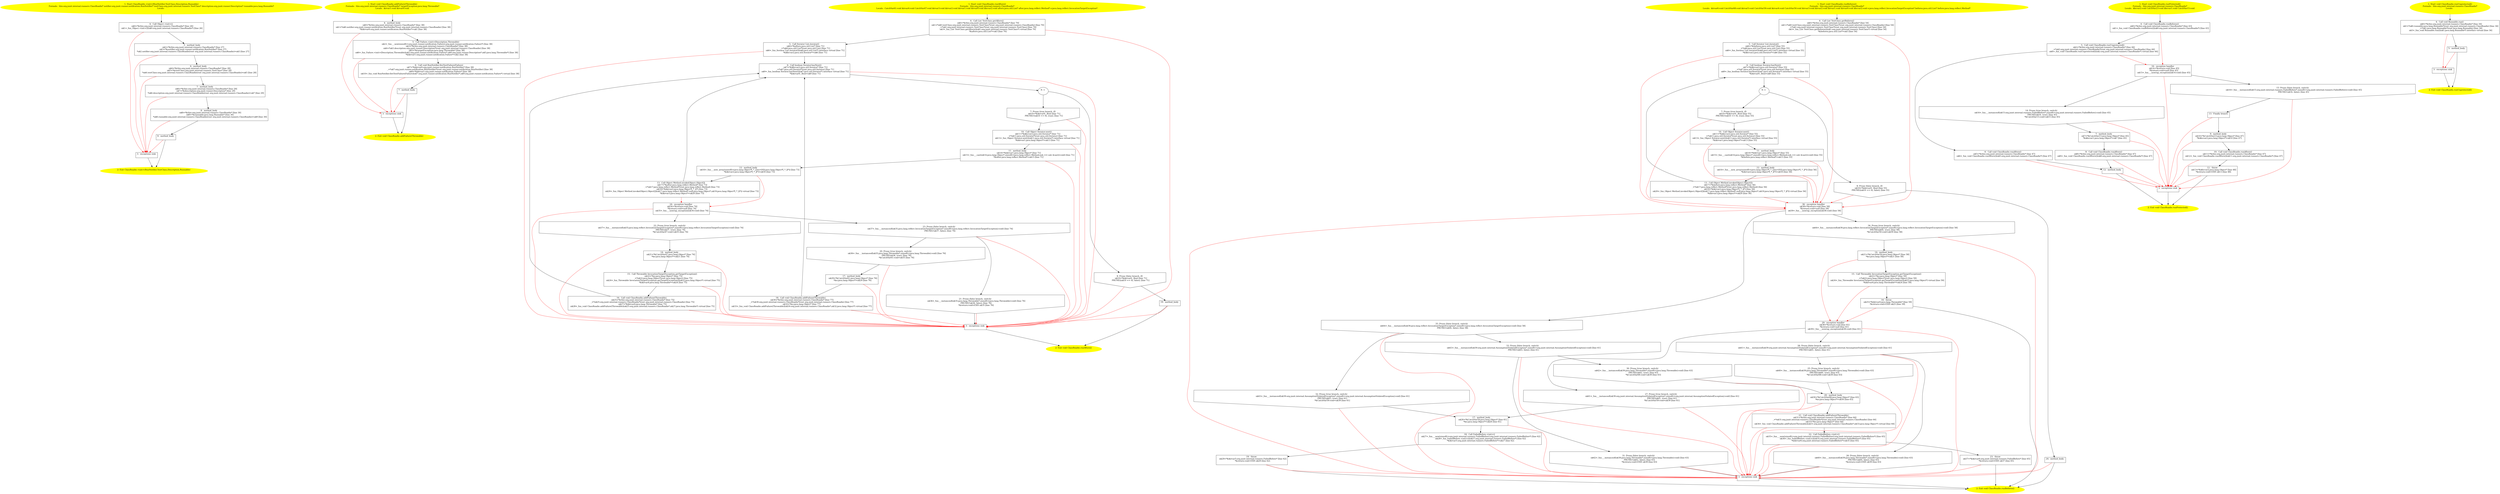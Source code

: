 /* @generated */
digraph cfg {
"org.junit.internal.runners.ClassRoadie.<init>(org.junit.runner.notification.RunNotifier,org.junit.in.aeef26de636b56c74d146204161a076a_1" [label="1: Start ClassRoadie.<init>(RunNotifier,TestClass,Description,Runnable)\nFormals:  this:org.junit.internal.runners.ClassRoadie* notifier:org.junit.runner.notification.RunNotifier* testClass:org.junit.internal.runners.TestClass* description:org.junit.runner.Description* runnable:java.lang.Runnable*\nLocals:  \n  " color=yellow style=filled]
	

	 "org.junit.internal.runners.ClassRoadie.<init>(org.junit.runner.notification.RunNotifier,org.junit.in.aeef26de636b56c74d146204161a076a_1" -> "org.junit.internal.runners.ClassRoadie.<init>(org.junit.runner.notification.RunNotifier,org.junit.in.aeef26de636b56c74d146204161a076a_4" ;
"org.junit.internal.runners.ClassRoadie.<init>(org.junit.runner.notification.RunNotifier,org.junit.in.aeef26de636b56c74d146204161a076a_2" [label="2: Exit ClassRoadie.<init>(RunNotifier,TestClass,Description,Runnable) \n  " color=yellow style=filled]
	

"org.junit.internal.runners.ClassRoadie.<init>(org.junit.runner.notification.RunNotifier,org.junit.in.aeef26de636b56c74d146204161a076a_3" [label="3:  exceptions sink \n  " shape="box"]
	

	 "org.junit.internal.runners.ClassRoadie.<init>(org.junit.runner.notification.RunNotifier,org.junit.in.aeef26de636b56c74d146204161a076a_3" -> "org.junit.internal.runners.ClassRoadie.<init>(org.junit.runner.notification.RunNotifier,org.junit.in.aeef26de636b56c74d146204161a076a_2" ;
"org.junit.internal.runners.ClassRoadie.<init>(org.junit.runner.notification.RunNotifier,org.junit.in.aeef26de636b56c74d146204161a076a_4" [label="4:  Call Object.<init>() \n   n$0=*&this:org.junit.internal.runners.ClassRoadie* [line 26]\n  n$1=_fun_Object.<init>()(n$0:org.junit.internal.runners.ClassRoadie*) [line 26]\n " shape="box"]
	

	 "org.junit.internal.runners.ClassRoadie.<init>(org.junit.runner.notification.RunNotifier,org.junit.in.aeef26de636b56c74d146204161a076a_4" -> "org.junit.internal.runners.ClassRoadie.<init>(org.junit.runner.notification.RunNotifier,org.junit.in.aeef26de636b56c74d146204161a076a_5" ;
	 "org.junit.internal.runners.ClassRoadie.<init>(org.junit.runner.notification.RunNotifier,org.junit.in.aeef26de636b56c74d146204161a076a_4" -> "org.junit.internal.runners.ClassRoadie.<init>(org.junit.runner.notification.RunNotifier,org.junit.in.aeef26de636b56c74d146204161a076a_3" [color="red" ];
"org.junit.internal.runners.ClassRoadie.<init>(org.junit.runner.notification.RunNotifier,org.junit.in.aeef26de636b56c74d146204161a076a_5" [label="5:  method_body \n   n$2=*&this:org.junit.internal.runners.ClassRoadie* [line 27]\n  n$3=*&notifier:org.junit.runner.notification.RunNotifier* [line 27]\n  *n$2.notifier:org.junit.internal.runners.ClassRoadie(root org.junit.internal.runners.ClassRoadie)=n$3 [line 27]\n " shape="box"]
	

	 "org.junit.internal.runners.ClassRoadie.<init>(org.junit.runner.notification.RunNotifier,org.junit.in.aeef26de636b56c74d146204161a076a_5" -> "org.junit.internal.runners.ClassRoadie.<init>(org.junit.runner.notification.RunNotifier,org.junit.in.aeef26de636b56c74d146204161a076a_6" ;
	 "org.junit.internal.runners.ClassRoadie.<init>(org.junit.runner.notification.RunNotifier,org.junit.in.aeef26de636b56c74d146204161a076a_5" -> "org.junit.internal.runners.ClassRoadie.<init>(org.junit.runner.notification.RunNotifier,org.junit.in.aeef26de636b56c74d146204161a076a_3" [color="red" ];
"org.junit.internal.runners.ClassRoadie.<init>(org.junit.runner.notification.RunNotifier,org.junit.in.aeef26de636b56c74d146204161a076a_6" [label="6:  method_body \n   n$4=*&this:org.junit.internal.runners.ClassRoadie* [line 28]\n  n$5=*&testClass:org.junit.internal.runners.TestClass* [line 28]\n  *n$4.testClass:org.junit.internal.runners.ClassRoadie(root org.junit.internal.runners.ClassRoadie)=n$5 [line 28]\n " shape="box"]
	

	 "org.junit.internal.runners.ClassRoadie.<init>(org.junit.runner.notification.RunNotifier,org.junit.in.aeef26de636b56c74d146204161a076a_6" -> "org.junit.internal.runners.ClassRoadie.<init>(org.junit.runner.notification.RunNotifier,org.junit.in.aeef26de636b56c74d146204161a076a_7" ;
	 "org.junit.internal.runners.ClassRoadie.<init>(org.junit.runner.notification.RunNotifier,org.junit.in.aeef26de636b56c74d146204161a076a_6" -> "org.junit.internal.runners.ClassRoadie.<init>(org.junit.runner.notification.RunNotifier,org.junit.in.aeef26de636b56c74d146204161a076a_3" [color="red" ];
"org.junit.internal.runners.ClassRoadie.<init>(org.junit.runner.notification.RunNotifier,org.junit.in.aeef26de636b56c74d146204161a076a_7" [label="7:  method_body \n   n$6=*&this:org.junit.internal.runners.ClassRoadie* [line 29]\n  n$7=*&description:org.junit.runner.Description* [line 29]\n  *n$6.description:org.junit.internal.runners.ClassRoadie(root org.junit.internal.runners.ClassRoadie)=n$7 [line 29]\n " shape="box"]
	

	 "org.junit.internal.runners.ClassRoadie.<init>(org.junit.runner.notification.RunNotifier,org.junit.in.aeef26de636b56c74d146204161a076a_7" -> "org.junit.internal.runners.ClassRoadie.<init>(org.junit.runner.notification.RunNotifier,org.junit.in.aeef26de636b56c74d146204161a076a_8" ;
	 "org.junit.internal.runners.ClassRoadie.<init>(org.junit.runner.notification.RunNotifier,org.junit.in.aeef26de636b56c74d146204161a076a_7" -> "org.junit.internal.runners.ClassRoadie.<init>(org.junit.runner.notification.RunNotifier,org.junit.in.aeef26de636b56c74d146204161a076a_3" [color="red" ];
"org.junit.internal.runners.ClassRoadie.<init>(org.junit.runner.notification.RunNotifier,org.junit.in.aeef26de636b56c74d146204161a076a_8" [label="8:  method_body \n   n$8=*&this:org.junit.internal.runners.ClassRoadie* [line 30]\n  n$9=*&runnable:java.lang.Runnable* [line 30]\n  *n$8.runnable:org.junit.internal.runners.ClassRoadie(root org.junit.internal.runners.ClassRoadie)=n$9 [line 30]\n " shape="box"]
	

	 "org.junit.internal.runners.ClassRoadie.<init>(org.junit.runner.notification.RunNotifier,org.junit.in.aeef26de636b56c74d146204161a076a_8" -> "org.junit.internal.runners.ClassRoadie.<init>(org.junit.runner.notification.RunNotifier,org.junit.in.aeef26de636b56c74d146204161a076a_9" ;
	 "org.junit.internal.runners.ClassRoadie.<init>(org.junit.runner.notification.RunNotifier,org.junit.in.aeef26de636b56c74d146204161a076a_8" -> "org.junit.internal.runners.ClassRoadie.<init>(org.junit.runner.notification.RunNotifier,org.junit.in.aeef26de636b56c74d146204161a076a_3" [color="red" ];
"org.junit.internal.runners.ClassRoadie.<init>(org.junit.runner.notification.RunNotifier,org.junit.in.aeef26de636b56c74d146204161a076a_9" [label="9:  method_body \n  " shape="box"]
	

	 "org.junit.internal.runners.ClassRoadie.<init>(org.junit.runner.notification.RunNotifier,org.junit.in.aeef26de636b56c74d146204161a076a_9" -> "org.junit.internal.runners.ClassRoadie.<init>(org.junit.runner.notification.RunNotifier,org.junit.in.aeef26de636b56c74d146204161a076a_2" ;
	 "org.junit.internal.runners.ClassRoadie.<init>(org.junit.runner.notification.RunNotifier,org.junit.in.aeef26de636b56c74d146204161a076a_9" -> "org.junit.internal.runners.ClassRoadie.<init>(org.junit.runner.notification.RunNotifier,org.junit.in.aeef26de636b56c74d146204161a076a_3" [color="red" ];
"org.junit.internal.runners.ClassRoadie.addFailure(java.lang.Throwable):void.3dd991b2b916db4adc5a978fd7fa31ef_1" [label="1: Start void ClassRoadie.addFailure(Throwable)\nFormals:  this:org.junit.internal.runners.ClassRoadie* targetException:java.lang.Throwable*\nLocals:  $irvar1:void $irvar0:void \n  " color=yellow style=filled]
	

	 "org.junit.internal.runners.ClassRoadie.addFailure(java.lang.Throwable):void.3dd991b2b916db4adc5a978fd7fa31ef_1" -> "org.junit.internal.runners.ClassRoadie.addFailure(java.lang.Throwable):void.3dd991b2b916db4adc5a978fd7fa31ef_4" ;
"org.junit.internal.runners.ClassRoadie.addFailure(java.lang.Throwable):void.3dd991b2b916db4adc5a978fd7fa31ef_2" [label="2: Exit void ClassRoadie.addFailure(Throwable) \n  " color=yellow style=filled]
	

"org.junit.internal.runners.ClassRoadie.addFailure(java.lang.Throwable):void.3dd991b2b916db4adc5a978fd7fa31ef_3" [label="3:  exceptions sink \n  " shape="box"]
	

	 "org.junit.internal.runners.ClassRoadie.addFailure(java.lang.Throwable):void.3dd991b2b916db4adc5a978fd7fa31ef_3" -> "org.junit.internal.runners.ClassRoadie.addFailure(java.lang.Throwable):void.3dd991b2b916db4adc5a978fd7fa31ef_2" ;
"org.junit.internal.runners.ClassRoadie.addFailure(java.lang.Throwable):void.3dd991b2b916db4adc5a978fd7fa31ef_4" [label="4:  method_body \n   n$0=*&this:org.junit.internal.runners.ClassRoadie* [line 38]\n  n$1=*n$0.notifier:org.junit.runner.notification.RunNotifier*(root org.junit.internal.runners.ClassRoadie) [line 38]\n  *&$irvar0:org.junit.runner.notification.RunNotifier*=n$1 [line 38]\n " shape="box"]
	

	 "org.junit.internal.runners.ClassRoadie.addFailure(java.lang.Throwable):void.3dd991b2b916db4adc5a978fd7fa31ef_4" -> "org.junit.internal.runners.ClassRoadie.addFailure(java.lang.Throwable):void.3dd991b2b916db4adc5a978fd7fa31ef_5" ;
	 "org.junit.internal.runners.ClassRoadie.addFailure(java.lang.Throwable):void.3dd991b2b916db4adc5a978fd7fa31ef_4" -> "org.junit.internal.runners.ClassRoadie.addFailure(java.lang.Throwable):void.3dd991b2b916db4adc5a978fd7fa31ef_3" [color="red" ];
"org.junit.internal.runners.ClassRoadie.addFailure(java.lang.Throwable):void.3dd991b2b916db4adc5a978fd7fa31ef_5" [label="5:  Call Failure.<init>(Description,Throwable) \n   n$2=_fun___new(sizeof(t=org.junit.runner.notification.Failure):org.junit.runner.notification.Failure*) [line 38]\n  n$3=*&this:org.junit.internal.runners.ClassRoadie* [line 38]\n  n$4=*n$3.description:org.junit.runner.Description*(root org.junit.internal.runners.ClassRoadie) [line 38]\n  n$5=*&targetException:java.lang.Throwable* [line 38]\n  n$6=_fun_Failure.<init>(Description,Throwable)(n$2:org.junit.runner.notification.Failure*,n$4:org.junit.runner.Description*,n$5:java.lang.Throwable*) [line 38]\n  *&$irvar1:org.junit.runner.notification.Failure*=n$2 [line 38]\n " shape="box"]
	

	 "org.junit.internal.runners.ClassRoadie.addFailure(java.lang.Throwable):void.3dd991b2b916db4adc5a978fd7fa31ef_5" -> "org.junit.internal.runners.ClassRoadie.addFailure(java.lang.Throwable):void.3dd991b2b916db4adc5a978fd7fa31ef_6" ;
	 "org.junit.internal.runners.ClassRoadie.addFailure(java.lang.Throwable):void.3dd991b2b916db4adc5a978fd7fa31ef_5" -> "org.junit.internal.runners.ClassRoadie.addFailure(java.lang.Throwable):void.3dd991b2b916db4adc5a978fd7fa31ef_3" [color="red" ];
"org.junit.internal.runners.ClassRoadie.addFailure(java.lang.Throwable):void.3dd991b2b916db4adc5a978fd7fa31ef_6" [label="6:  Call void RunNotifier.fireTestFailure(Failure) \n   n$7=*&$irvar0:org.junit.runner.notification.RunNotifier* [line 38]\n  _=*n$7:org.junit.runner.notification.RunNotifier*(root org.junit.runner.notification.RunNotifier) [line 38]\n  n$9=*&$irvar1:org.junit.runner.notification.Failure* [line 38]\n  n$10=_fun_void RunNotifier.fireTestFailure(Failure)(n$7:org.junit.runner.notification.RunNotifier*,n$9:org.junit.runner.notification.Failure*) virtual [line 38]\n " shape="box"]
	

	 "org.junit.internal.runners.ClassRoadie.addFailure(java.lang.Throwable):void.3dd991b2b916db4adc5a978fd7fa31ef_6" -> "org.junit.internal.runners.ClassRoadie.addFailure(java.lang.Throwable):void.3dd991b2b916db4adc5a978fd7fa31ef_7" ;
	 "org.junit.internal.runners.ClassRoadie.addFailure(java.lang.Throwable):void.3dd991b2b916db4adc5a978fd7fa31ef_6" -> "org.junit.internal.runners.ClassRoadie.addFailure(java.lang.Throwable):void.3dd991b2b916db4adc5a978fd7fa31ef_3" [color="red" ];
"org.junit.internal.runners.ClassRoadie.addFailure(java.lang.Throwable):void.3dd991b2b916db4adc5a978fd7fa31ef_7" [label="7:  method_body \n  " shape="box"]
	

	 "org.junit.internal.runners.ClassRoadie.addFailure(java.lang.Throwable):void.3dd991b2b916db4adc5a978fd7fa31ef_7" -> "org.junit.internal.runners.ClassRoadie.addFailure(java.lang.Throwable):void.3dd991b2b916db4adc5a978fd7fa31ef_2" ;
	 "org.junit.internal.runners.ClassRoadie.addFailure(java.lang.Throwable):void.3dd991b2b916db4adc5a978fd7fa31ef_7" -> "org.junit.internal.runners.ClassRoadie.addFailure(java.lang.Throwable):void.3dd991b2b916db4adc5a978fd7fa31ef_3" [color="red" ];
"org.junit.internal.runners.ClassRoadie.runAfters():void.a730a8deb317694d842aab464d0be547_1" [label="1: Start void ClassRoadie.runAfters()\nFormals:  this:org.junit.internal.runners.ClassRoadie*\nLocals:  CatchVar61:void $irvar4:void CatchVar47:void $irvar3:void $irvar2:void $irvar1:void $irvar0:void $bcvar2:void afters:java.util.List* after:java.lang.reflect.Method* e:java.lang.reflect.InvocationTargetException* \n  " color=yellow style=filled]
	

	 "org.junit.internal.runners.ClassRoadie.runAfters():void.a730a8deb317694d842aab464d0be547_1" -> "org.junit.internal.runners.ClassRoadie.runAfters():void.a730a8deb317694d842aab464d0be547_4" ;
"org.junit.internal.runners.ClassRoadie.runAfters():void.a730a8deb317694d842aab464d0be547_2" [label="2: Exit void ClassRoadie.runAfters() \n  " color=yellow style=filled]
	

"org.junit.internal.runners.ClassRoadie.runAfters():void.a730a8deb317694d842aab464d0be547_3" [label="3:  exceptions sink \n  " shape="box"]
	

	 "org.junit.internal.runners.ClassRoadie.runAfters():void.a730a8deb317694d842aab464d0be547_3" -> "org.junit.internal.runners.ClassRoadie.runAfters():void.a730a8deb317694d842aab464d0be547_2" ;
"org.junit.internal.runners.ClassRoadie.runAfters():void.a730a8deb317694d842aab464d0be547_4" [label="4:  Call List TestClass.getAfters() \n   n$0=*&this:org.junit.internal.runners.ClassRoadie* [line 70]\n  n$1=*n$0.testClass:org.junit.internal.runners.TestClass*(root org.junit.internal.runners.ClassRoadie) [line 70]\n  _=*n$1:org.junit.internal.runners.TestClass*(root org.junit.internal.runners.TestClass) [line 70]\n  n$3=_fun_List TestClass.getAfters()(n$1:org.junit.internal.runners.TestClass*) virtual [line 70]\n  *&afters:java.util.List*=n$3 [line 70]\n " shape="box"]
	

	 "org.junit.internal.runners.ClassRoadie.runAfters():void.a730a8deb317694d842aab464d0be547_4" -> "org.junit.internal.runners.ClassRoadie.runAfters():void.a730a8deb317694d842aab464d0be547_5" ;
	 "org.junit.internal.runners.ClassRoadie.runAfters():void.a730a8deb317694d842aab464d0be547_4" -> "org.junit.internal.runners.ClassRoadie.runAfters():void.a730a8deb317694d842aab464d0be547_3" [color="red" ];
"org.junit.internal.runners.ClassRoadie.runAfters():void.a730a8deb317694d842aab464d0be547_5" [label="5:  Call Iterator List.iterator() \n   n$4=*&afters:java.util.List* [line 71]\n  _=*n$4:java.util.List*(root java.util.List) [line 71]\n  n$6=_fun_Iterator List.iterator()(n$4:java.util.List*) interface virtual [line 71]\n  *&$bcvar2:java.util.Iterator*=n$6 [line 71]\n " shape="box"]
	

	 "org.junit.internal.runners.ClassRoadie.runAfters():void.a730a8deb317694d842aab464d0be547_5" -> "org.junit.internal.runners.ClassRoadie.runAfters():void.a730a8deb317694d842aab464d0be547_6" ;
	 "org.junit.internal.runners.ClassRoadie.runAfters():void.a730a8deb317694d842aab464d0be547_5" -> "org.junit.internal.runners.ClassRoadie.runAfters():void.a730a8deb317694d842aab464d0be547_3" [color="red" ];
"org.junit.internal.runners.ClassRoadie.runAfters():void.a730a8deb317694d842aab464d0be547_6" [label="6:  Call boolean Iterator.hasNext() \n   n$7=*&$bcvar2:java.util.Iterator* [line 71]\n  _=*n$7:java.util.Iterator*(root java.util.Iterator) [line 71]\n  n$9=_fun_boolean Iterator.hasNext()(n$7:java.util.Iterator*) interface virtual [line 71]\n  *&$irvar0:_Bool=n$9 [line 71]\n " shape="box"]
	

	 "org.junit.internal.runners.ClassRoadie.runAfters():void.a730a8deb317694d842aab464d0be547_6" -> "org.junit.internal.runners.ClassRoadie.runAfters():void.a730a8deb317694d842aab464d0be547_9" ;
	 "org.junit.internal.runners.ClassRoadie.runAfters():void.a730a8deb317694d842aab464d0be547_6" -> "org.junit.internal.runners.ClassRoadie.runAfters():void.a730a8deb317694d842aab464d0be547_3" [color="red" ];
"org.junit.internal.runners.ClassRoadie.runAfters():void.a730a8deb317694d842aab464d0be547_7" [label="7: Prune (true branch, if) \n   n$10=*&$irvar0:_Bool [line 71]\n  PRUNE(!(n$10 == 0), true); [line 71]\n " shape="invhouse"]
	

	 "org.junit.internal.runners.ClassRoadie.runAfters():void.a730a8deb317694d842aab464d0be547_7" -> "org.junit.internal.runners.ClassRoadie.runAfters():void.a730a8deb317694d842aab464d0be547_10" ;
	 "org.junit.internal.runners.ClassRoadie.runAfters():void.a730a8deb317694d842aab464d0be547_7" -> "org.junit.internal.runners.ClassRoadie.runAfters():void.a730a8deb317694d842aab464d0be547_3" [color="red" ];
"org.junit.internal.runners.ClassRoadie.runAfters():void.a730a8deb317694d842aab464d0be547_8" [label="8: Prune (false branch, if) \n   n$10=*&$irvar0:_Bool [line 71]\n  PRUNE((n$10 == 0), false); [line 71]\n " shape="invhouse"]
	

	 "org.junit.internal.runners.ClassRoadie.runAfters():void.a730a8deb317694d842aab464d0be547_8" -> "org.junit.internal.runners.ClassRoadie.runAfters():void.a730a8deb317694d842aab464d0be547_19" ;
	 "org.junit.internal.runners.ClassRoadie.runAfters():void.a730a8deb317694d842aab464d0be547_8" -> "org.junit.internal.runners.ClassRoadie.runAfters():void.a730a8deb317694d842aab464d0be547_3" [color="red" ];
"org.junit.internal.runners.ClassRoadie.runAfters():void.a730a8deb317694d842aab464d0be547_9" [label="9: + \n  " ]
	

	 "org.junit.internal.runners.ClassRoadie.runAfters():void.a730a8deb317694d842aab464d0be547_9" -> "org.junit.internal.runners.ClassRoadie.runAfters():void.a730a8deb317694d842aab464d0be547_7" ;
	 "org.junit.internal.runners.ClassRoadie.runAfters():void.a730a8deb317694d842aab464d0be547_9" -> "org.junit.internal.runners.ClassRoadie.runAfters():void.a730a8deb317694d842aab464d0be547_8" ;
"org.junit.internal.runners.ClassRoadie.runAfters():void.a730a8deb317694d842aab464d0be547_10" [label="10:  Call Object Iterator.next() \n   n$11=*&$bcvar2:java.util.Iterator* [line 71]\n  _=*n$11:java.util.Iterator*(root java.util.Iterator) [line 71]\n  n$13=_fun_Object Iterator.next()(n$11:java.util.Iterator*) interface virtual [line 71]\n  *&$irvar1:java.lang.Object*=n$13 [line 71]\n " shape="box"]
	

	 "org.junit.internal.runners.ClassRoadie.runAfters():void.a730a8deb317694d842aab464d0be547_10" -> "org.junit.internal.runners.ClassRoadie.runAfters():void.a730a8deb317694d842aab464d0be547_11" ;
	 "org.junit.internal.runners.ClassRoadie.runAfters():void.a730a8deb317694d842aab464d0be547_10" -> "org.junit.internal.runners.ClassRoadie.runAfters():void.a730a8deb317694d842aab464d0be547_3" [color="red" ];
"org.junit.internal.runners.ClassRoadie.runAfters():void.a730a8deb317694d842aab464d0be547_11" [label="11:  method_body \n   n$14=*&$irvar1:java.lang.Object* [line 71]\n  n$15=_fun___cast(n$14:java.lang.Object*,sizeof(t=java.lang.reflect.Method;sub_t=( sub )(cast)):void) [line 71]\n  *&after:java.lang.reflect.Method*=n$15 [line 71]\n " shape="box"]
	

	 "org.junit.internal.runners.ClassRoadie.runAfters():void.a730a8deb317694d842aab464d0be547_11" -> "org.junit.internal.runners.ClassRoadie.runAfters():void.a730a8deb317694d842aab464d0be547_12" ;
	 "org.junit.internal.runners.ClassRoadie.runAfters():void.a730a8deb317694d842aab464d0be547_11" -> "org.junit.internal.runners.ClassRoadie.runAfters():void.a730a8deb317694d842aab464d0be547_3" [color="red" ];
"org.junit.internal.runners.ClassRoadie.runAfters():void.a730a8deb317694d842aab464d0be547_12" [label="12:  method_body \n   n$16=_fun___new_array(sizeof(t=java.lang.Object*[_*_];len=[0]):java.lang.Object*[_*_](*)) [line 73]\n  *&$irvar2:java.lang.Object*[_*_](*)=n$16 [line 73]\n " shape="box"]
	

	 "org.junit.internal.runners.ClassRoadie.runAfters():void.a730a8deb317694d842aab464d0be547_12" -> "org.junit.internal.runners.ClassRoadie.runAfters():void.a730a8deb317694d842aab464d0be547_13" ;
	 "org.junit.internal.runners.ClassRoadie.runAfters():void.a730a8deb317694d842aab464d0be547_12" -> "org.junit.internal.runners.ClassRoadie.runAfters():void.a730a8deb317694d842aab464d0be547_24" [color="red" ];
"org.junit.internal.runners.ClassRoadie.runAfters():void.a730a8deb317694d842aab464d0be547_13" [label="13:  Call Object Method.invoke(Object,Object[]) \n   n$17=*&after:java.lang.reflect.Method* [line 73]\n  _=*n$17:java.lang.reflect.Method*(root java.lang.reflect.Method) [line 73]\n  n$19=*&$irvar2:java.lang.Object*[_*_](*) [line 73]\n  n$20=_fun_Object Method.invoke(Object,Object[])(n$17:java.lang.reflect.Method*,null:java.lang.Object*,n$19:java.lang.Object*[_*_](*)) virtual [line 73]\n  *&$irvar3:java.lang.Object*=n$20 [line 73]\n " shape="box"]
	

	 "org.junit.internal.runners.ClassRoadie.runAfters():void.a730a8deb317694d842aab464d0be547_13" -> "org.junit.internal.runners.ClassRoadie.runAfters():void.a730a8deb317694d842aab464d0be547_6" ;
	 "org.junit.internal.runners.ClassRoadie.runAfters():void.a730a8deb317694d842aab464d0be547_13" -> "org.junit.internal.runners.ClassRoadie.runAfters():void.a730a8deb317694d842aab464d0be547_24" [color="red" ];
"org.junit.internal.runners.ClassRoadie.runAfters():void.a730a8deb317694d842aab464d0be547_14" [label="14:  method_body \n   n$21=*&CatchVar47:java.lang.Object* [line 74]\n  *&e:java.lang.Object*=n$21 [line 74]\n " shape="box"]
	

	 "org.junit.internal.runners.ClassRoadie.runAfters():void.a730a8deb317694d842aab464d0be547_14" -> "org.junit.internal.runners.ClassRoadie.runAfters():void.a730a8deb317694d842aab464d0be547_15" ;
	 "org.junit.internal.runners.ClassRoadie.runAfters():void.a730a8deb317694d842aab464d0be547_14" -> "org.junit.internal.runners.ClassRoadie.runAfters():void.a730a8deb317694d842aab464d0be547_3" [color="red" ];
"org.junit.internal.runners.ClassRoadie.runAfters():void.a730a8deb317694d842aab464d0be547_15" [label="15:  Call Throwable InvocationTargetException.getTargetException() \n   n$22=*&e:java.lang.Object* [line 75]\n  _=*n$22:java.lang.Object*(root java.lang.Object) [line 75]\n  n$24=_fun_Throwable InvocationTargetException.getTargetException()(n$22:java.lang.Object*) virtual [line 75]\n  *&$irvar4:java.lang.Throwable*=n$24 [line 75]\n " shape="box"]
	

	 "org.junit.internal.runners.ClassRoadie.runAfters():void.a730a8deb317694d842aab464d0be547_15" -> "org.junit.internal.runners.ClassRoadie.runAfters():void.a730a8deb317694d842aab464d0be547_16" ;
	 "org.junit.internal.runners.ClassRoadie.runAfters():void.a730a8deb317694d842aab464d0be547_15" -> "org.junit.internal.runners.ClassRoadie.runAfters():void.a730a8deb317694d842aab464d0be547_3" [color="red" ];
"org.junit.internal.runners.ClassRoadie.runAfters():void.a730a8deb317694d842aab464d0be547_16" [label="16:  Call void ClassRoadie.addFailure(Throwable) \n   n$25=*&this:org.junit.internal.runners.ClassRoadie* [line 75]\n  _=*n$25:org.junit.internal.runners.ClassRoadie*(root org.junit.internal.runners.ClassRoadie) [line 75]\n  n$27=*&$irvar4:java.lang.Throwable* [line 75]\n  n$28=_fun_void ClassRoadie.addFailure(Throwable)(n$25:org.junit.internal.runners.ClassRoadie*,n$27:java.lang.Throwable*) virtual [line 75]\n " shape="box"]
	

	 "org.junit.internal.runners.ClassRoadie.runAfters():void.a730a8deb317694d842aab464d0be547_16" -> "org.junit.internal.runners.ClassRoadie.runAfters():void.a730a8deb317694d842aab464d0be547_6" ;
	 "org.junit.internal.runners.ClassRoadie.runAfters():void.a730a8deb317694d842aab464d0be547_16" -> "org.junit.internal.runners.ClassRoadie.runAfters():void.a730a8deb317694d842aab464d0be547_3" [color="red" ];
"org.junit.internal.runners.ClassRoadie.runAfters():void.a730a8deb317694d842aab464d0be547_17" [label="17:  method_body \n   n$29=*&CatchVar61:java.lang.Object* [line 76]\n  *&e:java.lang.Object*=n$29 [line 76]\n " shape="box"]
	

	 "org.junit.internal.runners.ClassRoadie.runAfters():void.a730a8deb317694d842aab464d0be547_17" -> "org.junit.internal.runners.ClassRoadie.runAfters():void.a730a8deb317694d842aab464d0be547_18" ;
	 "org.junit.internal.runners.ClassRoadie.runAfters():void.a730a8deb317694d842aab464d0be547_17" -> "org.junit.internal.runners.ClassRoadie.runAfters():void.a730a8deb317694d842aab464d0be547_3" [color="red" ];
"org.junit.internal.runners.ClassRoadie.runAfters():void.a730a8deb317694d842aab464d0be547_18" [label="18:  Call void ClassRoadie.addFailure(Throwable) \n   n$30=*&this:org.junit.internal.runners.ClassRoadie* [line 77]\n  _=*n$30:org.junit.internal.runners.ClassRoadie*(root org.junit.internal.runners.ClassRoadie) [line 77]\n  n$32=*&e:java.lang.Object* [line 77]\n  n$33=_fun_void ClassRoadie.addFailure(Throwable)(n$30:org.junit.internal.runners.ClassRoadie*,n$32:java.lang.Object*) virtual [line 77]\n " shape="box"]
	

	 "org.junit.internal.runners.ClassRoadie.runAfters():void.a730a8deb317694d842aab464d0be547_18" -> "org.junit.internal.runners.ClassRoadie.runAfters():void.a730a8deb317694d842aab464d0be547_6" ;
	 "org.junit.internal.runners.ClassRoadie.runAfters():void.a730a8deb317694d842aab464d0be547_18" -> "org.junit.internal.runners.ClassRoadie.runAfters():void.a730a8deb317694d842aab464d0be547_3" [color="red" ];
"org.junit.internal.runners.ClassRoadie.runAfters():void.a730a8deb317694d842aab464d0be547_19" [label="19:  method_body \n  " shape="box"]
	

	 "org.junit.internal.runners.ClassRoadie.runAfters():void.a730a8deb317694d842aab464d0be547_19" -> "org.junit.internal.runners.ClassRoadie.runAfters():void.a730a8deb317694d842aab464d0be547_2" ;
	 "org.junit.internal.runners.ClassRoadie.runAfters():void.a730a8deb317694d842aab464d0be547_19" -> "org.junit.internal.runners.ClassRoadie.runAfters():void.a730a8deb317694d842aab464d0be547_3" [color="red" ];
"org.junit.internal.runners.ClassRoadie.runAfters():void.a730a8deb317694d842aab464d0be547_20" [label="20: Prune (true branch, switch) \n   n$36=_fun___instanceof(n$35:java.lang.Throwable*,sizeof(t=java.lang.Throwable):void) [line 76]\n  PRUNE(n$36, true); [line 76]\n  *&CatchVar61:void=n$35 [line 76]\n " shape="invhouse"]
	

	 "org.junit.internal.runners.ClassRoadie.runAfters():void.a730a8deb317694d842aab464d0be547_20" -> "org.junit.internal.runners.ClassRoadie.runAfters():void.a730a8deb317694d842aab464d0be547_17" ;
	 "org.junit.internal.runners.ClassRoadie.runAfters():void.a730a8deb317694d842aab464d0be547_20" -> "org.junit.internal.runners.ClassRoadie.runAfters():void.a730a8deb317694d842aab464d0be547_3" [color="red" ];
"org.junit.internal.runners.ClassRoadie.runAfters():void.a730a8deb317694d842aab464d0be547_21" [label="21: Prune (false branch, switch) \n   n$36=_fun___instanceof(n$35:java.lang.Throwable*,sizeof(t=java.lang.Throwable):void) [line 76]\n  PRUNE(!n$36, false); [line 76]\n  *&return:void=EXN n$35 [line 76]\n " shape="invhouse"]
	

	 "org.junit.internal.runners.ClassRoadie.runAfters():void.a730a8deb317694d842aab464d0be547_21" -> "org.junit.internal.runners.ClassRoadie.runAfters():void.a730a8deb317694d842aab464d0be547_3" ;
	 "org.junit.internal.runners.ClassRoadie.runAfters():void.a730a8deb317694d842aab464d0be547_21" -> "org.junit.internal.runners.ClassRoadie.runAfters():void.a730a8deb317694d842aab464d0be547_3" [color="red" ];
"org.junit.internal.runners.ClassRoadie.runAfters():void.a730a8deb317694d842aab464d0be547_22" [label="22: Prune (true branch, switch) \n   n$37=_fun___instanceof(n$35:java.lang.reflect.InvocationTargetException*,sizeof(t=java.lang.reflect.InvocationTargetException):void) [line 74]\n  PRUNE(n$37, true); [line 74]\n  *&CatchVar47:void=n$35 [line 74]\n " shape="invhouse"]
	

	 "org.junit.internal.runners.ClassRoadie.runAfters():void.a730a8deb317694d842aab464d0be547_22" -> "org.junit.internal.runners.ClassRoadie.runAfters():void.a730a8deb317694d842aab464d0be547_14" ;
	 "org.junit.internal.runners.ClassRoadie.runAfters():void.a730a8deb317694d842aab464d0be547_22" -> "org.junit.internal.runners.ClassRoadie.runAfters():void.a730a8deb317694d842aab464d0be547_3" [color="red" ];
"org.junit.internal.runners.ClassRoadie.runAfters():void.a730a8deb317694d842aab464d0be547_23" [label="23: Prune (false branch, switch) \n   n$37=_fun___instanceof(n$35:java.lang.reflect.InvocationTargetException*,sizeof(t=java.lang.reflect.InvocationTargetException):void) [line 74]\n  PRUNE(!n$37, false); [line 74]\n " shape="invhouse"]
	

	 "org.junit.internal.runners.ClassRoadie.runAfters():void.a730a8deb317694d842aab464d0be547_23" -> "org.junit.internal.runners.ClassRoadie.runAfters():void.a730a8deb317694d842aab464d0be547_20" ;
	 "org.junit.internal.runners.ClassRoadie.runAfters():void.a730a8deb317694d842aab464d0be547_23" -> "org.junit.internal.runners.ClassRoadie.runAfters():void.a730a8deb317694d842aab464d0be547_21" ;
	 "org.junit.internal.runners.ClassRoadie.runAfters():void.a730a8deb317694d842aab464d0be547_23" -> "org.junit.internal.runners.ClassRoadie.runAfters():void.a730a8deb317694d842aab464d0be547_3" [color="red" ];
"org.junit.internal.runners.ClassRoadie.runAfters():void.a730a8deb317694d842aab464d0be547_24" [label="24:  exception handler \n   n$34=*&return:void [line 74]\n  *&return:void=null [line 74]\n  n$35=_fun___unwrap_exception(n$34:void) [line 74]\n " shape="box"]
	

	 "org.junit.internal.runners.ClassRoadie.runAfters():void.a730a8deb317694d842aab464d0be547_24" -> "org.junit.internal.runners.ClassRoadie.runAfters():void.a730a8deb317694d842aab464d0be547_22" ;
	 "org.junit.internal.runners.ClassRoadie.runAfters():void.a730a8deb317694d842aab464d0be547_24" -> "org.junit.internal.runners.ClassRoadie.runAfters():void.a730a8deb317694d842aab464d0be547_23" ;
	 "org.junit.internal.runners.ClassRoadie.runAfters():void.a730a8deb317694d842aab464d0be547_24" -> "org.junit.internal.runners.ClassRoadie.runAfters():void.a730a8deb317694d842aab464d0be547_3" [color="red" ];
"org.junit.internal.runners.ClassRoadie.runBefores():void.5d2e6250d40d686340ee34df3adea9cf_1" [label="1: Start void ClassRoadie.runBefores()\nFormals:  this:org.junit.internal.runners.ClassRoadie*\nLocals:  $irvar6:void CatchVar68:void $irvar5:void CatchVar59:void $irvar4:void CatchVar50:void $irvar3:void $irvar2:void $irvar1:void $irvar0:void $bcvar2:void e:java.lang.reflect.InvocationTargetException* befores:java.util.List* before:java.lang.reflect.Method* \n  " color=yellow style=filled]
	

	 "org.junit.internal.runners.ClassRoadie.runBefores():void.5d2e6250d40d686340ee34df3adea9cf_1" -> "org.junit.internal.runners.ClassRoadie.runBefores():void.5d2e6250d40d686340ee34df3adea9cf_4" ;
"org.junit.internal.runners.ClassRoadie.runBefores():void.5d2e6250d40d686340ee34df3adea9cf_2" [label="2: Exit void ClassRoadie.runBefores() \n  " color=yellow style=filled]
	

"org.junit.internal.runners.ClassRoadie.runBefores():void.5d2e6250d40d686340ee34df3adea9cf_3" [label="3:  exceptions sink \n  " shape="box"]
	

	 "org.junit.internal.runners.ClassRoadie.runBefores():void.5d2e6250d40d686340ee34df3adea9cf_3" -> "org.junit.internal.runners.ClassRoadie.runBefores():void.5d2e6250d40d686340ee34df3adea9cf_2" ;
"org.junit.internal.runners.ClassRoadie.runBefores():void.5d2e6250d40d686340ee34df3adea9cf_4" [label="4:  Call List TestClass.getBefores() \n   n$0=*&this:org.junit.internal.runners.ClassRoadie* [line 54]\n  n$1=*n$0.testClass:org.junit.internal.runners.TestClass*(root org.junit.internal.runners.ClassRoadie) [line 54]\n  _=*n$1:org.junit.internal.runners.TestClass*(root org.junit.internal.runners.TestClass) [line 54]\n  n$3=_fun_List TestClass.getBefores()(n$1:org.junit.internal.runners.TestClass*) virtual [line 54]\n  *&befores:java.util.List*=n$3 [line 54]\n " shape="box"]
	

	 "org.junit.internal.runners.ClassRoadie.runBefores():void.5d2e6250d40d686340ee34df3adea9cf_4" -> "org.junit.internal.runners.ClassRoadie.runBefores():void.5d2e6250d40d686340ee34df3adea9cf_5" ;
	 "org.junit.internal.runners.ClassRoadie.runBefores():void.5d2e6250d40d686340ee34df3adea9cf_4" -> "org.junit.internal.runners.ClassRoadie.runBefores():void.5d2e6250d40d686340ee34df3adea9cf_36" [color="red" ];
"org.junit.internal.runners.ClassRoadie.runBefores():void.5d2e6250d40d686340ee34df3adea9cf_5" [label="5:  Call Iterator List.iterator() \n   n$4=*&befores:java.util.List* [line 55]\n  _=*n$4:java.util.List*(root java.util.List) [line 55]\n  n$6=_fun_Iterator List.iterator()(n$4:java.util.List*) interface virtual [line 55]\n  *&$bcvar2:java.util.Iterator*=n$6 [line 55]\n " shape="box"]
	

	 "org.junit.internal.runners.ClassRoadie.runBefores():void.5d2e6250d40d686340ee34df3adea9cf_5" -> "org.junit.internal.runners.ClassRoadie.runBefores():void.5d2e6250d40d686340ee34df3adea9cf_6" ;
	 "org.junit.internal.runners.ClassRoadie.runBefores():void.5d2e6250d40d686340ee34df3adea9cf_5" -> "org.junit.internal.runners.ClassRoadie.runBefores():void.5d2e6250d40d686340ee34df3adea9cf_36" [color="red" ];
"org.junit.internal.runners.ClassRoadie.runBefores():void.5d2e6250d40d686340ee34df3adea9cf_6" [label="6:  Call boolean Iterator.hasNext() \n   n$7=*&$bcvar2:java.util.Iterator* [line 55]\n  _=*n$7:java.util.Iterator*(root java.util.Iterator) [line 55]\n  n$9=_fun_boolean Iterator.hasNext()(n$7:java.util.Iterator*) interface virtual [line 55]\n  *&$irvar0:_Bool=n$9 [line 55]\n " shape="box"]
	

	 "org.junit.internal.runners.ClassRoadie.runBefores():void.5d2e6250d40d686340ee34df3adea9cf_6" -> "org.junit.internal.runners.ClassRoadie.runBefores():void.5d2e6250d40d686340ee34df3adea9cf_9" ;
	 "org.junit.internal.runners.ClassRoadie.runBefores():void.5d2e6250d40d686340ee34df3adea9cf_6" -> "org.junit.internal.runners.ClassRoadie.runBefores():void.5d2e6250d40d686340ee34df3adea9cf_36" [color="red" ];
"org.junit.internal.runners.ClassRoadie.runBefores():void.5d2e6250d40d686340ee34df3adea9cf_7" [label="7: Prune (true branch, if) \n   n$10=*&$irvar0:_Bool [line 55]\n  PRUNE(!(n$10 == 0), true); [line 55]\n " shape="invhouse"]
	

	 "org.junit.internal.runners.ClassRoadie.runBefores():void.5d2e6250d40d686340ee34df3adea9cf_7" -> "org.junit.internal.runners.ClassRoadie.runBefores():void.5d2e6250d40d686340ee34df3adea9cf_10" ;
	 "org.junit.internal.runners.ClassRoadie.runBefores():void.5d2e6250d40d686340ee34df3adea9cf_7" -> "org.junit.internal.runners.ClassRoadie.runBefores():void.5d2e6250d40d686340ee34df3adea9cf_36" [color="red" ];
"org.junit.internal.runners.ClassRoadie.runBefores():void.5d2e6250d40d686340ee34df3adea9cf_8" [label="8: Prune (false branch, if) \n   n$10=*&$irvar0:_Bool [line 55]\n  PRUNE((n$10 == 0), false); [line 55]\n " shape="invhouse"]
	

	 "org.junit.internal.runners.ClassRoadie.runBefores():void.5d2e6250d40d686340ee34df3adea9cf_8" -> "org.junit.internal.runners.ClassRoadie.runBefores():void.5d2e6250d40d686340ee34df3adea9cf_24" ;
	 "org.junit.internal.runners.ClassRoadie.runBefores():void.5d2e6250d40d686340ee34df3adea9cf_8" -> "org.junit.internal.runners.ClassRoadie.runBefores():void.5d2e6250d40d686340ee34df3adea9cf_36" [color="red" ];
"org.junit.internal.runners.ClassRoadie.runBefores():void.5d2e6250d40d686340ee34df3adea9cf_9" [label="9: + \n  " ]
	

	 "org.junit.internal.runners.ClassRoadie.runBefores():void.5d2e6250d40d686340ee34df3adea9cf_9" -> "org.junit.internal.runners.ClassRoadie.runBefores():void.5d2e6250d40d686340ee34df3adea9cf_7" ;
	 "org.junit.internal.runners.ClassRoadie.runBefores():void.5d2e6250d40d686340ee34df3adea9cf_9" -> "org.junit.internal.runners.ClassRoadie.runBefores():void.5d2e6250d40d686340ee34df3adea9cf_8" ;
"org.junit.internal.runners.ClassRoadie.runBefores():void.5d2e6250d40d686340ee34df3adea9cf_10" [label="10:  Call Object Iterator.next() \n   n$11=*&$bcvar2:java.util.Iterator* [line 55]\n  _=*n$11:java.util.Iterator*(root java.util.Iterator) [line 55]\n  n$13=_fun_Object Iterator.next()(n$11:java.util.Iterator*) interface virtual [line 55]\n  *&$irvar1:java.lang.Object*=n$13 [line 55]\n " shape="box"]
	

	 "org.junit.internal.runners.ClassRoadie.runBefores():void.5d2e6250d40d686340ee34df3adea9cf_10" -> "org.junit.internal.runners.ClassRoadie.runBefores():void.5d2e6250d40d686340ee34df3adea9cf_11" ;
	 "org.junit.internal.runners.ClassRoadie.runBefores():void.5d2e6250d40d686340ee34df3adea9cf_10" -> "org.junit.internal.runners.ClassRoadie.runBefores():void.5d2e6250d40d686340ee34df3adea9cf_36" [color="red" ];
"org.junit.internal.runners.ClassRoadie.runBefores():void.5d2e6250d40d686340ee34df3adea9cf_11" [label="11:  method_body \n   n$14=*&$irvar1:java.lang.Object* [line 55]\n  n$15=_fun___cast(n$14:java.lang.Object*,sizeof(t=java.lang.reflect.Method;sub_t=( sub )(cast)):void) [line 55]\n  *&before:java.lang.reflect.Method*=n$15 [line 55]\n " shape="box"]
	

	 "org.junit.internal.runners.ClassRoadie.runBefores():void.5d2e6250d40d686340ee34df3adea9cf_11" -> "org.junit.internal.runners.ClassRoadie.runBefores():void.5d2e6250d40d686340ee34df3adea9cf_12" ;
	 "org.junit.internal.runners.ClassRoadie.runBefores():void.5d2e6250d40d686340ee34df3adea9cf_11" -> "org.junit.internal.runners.ClassRoadie.runBefores():void.5d2e6250d40d686340ee34df3adea9cf_36" [color="red" ];
"org.junit.internal.runners.ClassRoadie.runBefores():void.5d2e6250d40d686340ee34df3adea9cf_12" [label="12:  method_body \n   n$16=_fun___new_array(sizeof(t=java.lang.Object*[_*_];len=[0]):java.lang.Object*[_*_](*)) [line 56]\n  *&$irvar2:java.lang.Object*[_*_](*)=n$16 [line 56]\n " shape="box"]
	

	 "org.junit.internal.runners.ClassRoadie.runBefores():void.5d2e6250d40d686340ee34df3adea9cf_12" -> "org.junit.internal.runners.ClassRoadie.runBefores():void.5d2e6250d40d686340ee34df3adea9cf_13" ;
	 "org.junit.internal.runners.ClassRoadie.runBefores():void.5d2e6250d40d686340ee34df3adea9cf_12" -> "org.junit.internal.runners.ClassRoadie.runBefores():void.5d2e6250d40d686340ee34df3adea9cf_36" [color="red" ];
"org.junit.internal.runners.ClassRoadie.runBefores():void.5d2e6250d40d686340ee34df3adea9cf_13" [label="13:  Call Object Method.invoke(Object,Object[]) \n   n$17=*&before:java.lang.reflect.Method* [line 56]\n  _=*n$17:java.lang.reflect.Method*(root java.lang.reflect.Method) [line 56]\n  n$19=*&$irvar2:java.lang.Object*[_*_](*) [line 56]\n  n$20=_fun_Object Method.invoke(Object,Object[])(n$17:java.lang.reflect.Method*,null:java.lang.Object*,n$19:java.lang.Object*[_*_](*)) virtual [line 56]\n  *&$irvar3:java.lang.Object*=n$20 [line 56]\n " shape="box"]
	

	 "org.junit.internal.runners.ClassRoadie.runBefores():void.5d2e6250d40d686340ee34df3adea9cf_13" -> "org.junit.internal.runners.ClassRoadie.runBefores():void.5d2e6250d40d686340ee34df3adea9cf_6" ;
	 "org.junit.internal.runners.ClassRoadie.runBefores():void.5d2e6250d40d686340ee34df3adea9cf_13" -> "org.junit.internal.runners.ClassRoadie.runBefores():void.5d2e6250d40d686340ee34df3adea9cf_36" [color="red" ];
"org.junit.internal.runners.ClassRoadie.runBefores():void.5d2e6250d40d686340ee34df3adea9cf_14" [label="14:  method_body \n   n$21=*&CatchVar50:java.lang.Object* [line 58]\n  *&e:java.lang.Object*=n$21 [line 58]\n " shape="box"]
	

	 "org.junit.internal.runners.ClassRoadie.runBefores():void.5d2e6250d40d686340ee34df3adea9cf_14" -> "org.junit.internal.runners.ClassRoadie.runBefores():void.5d2e6250d40d686340ee34df3adea9cf_15" ;
	 "org.junit.internal.runners.ClassRoadie.runBefores():void.5d2e6250d40d686340ee34df3adea9cf_14" -> "org.junit.internal.runners.ClassRoadie.runBefores():void.5d2e6250d40d686340ee34df3adea9cf_29" [color="red" ];
"org.junit.internal.runners.ClassRoadie.runBefores():void.5d2e6250d40d686340ee34df3adea9cf_15" [label="15:  Call Throwable InvocationTargetException.getTargetException() \n   n$22=*&e:java.lang.Object* [line 59]\n  _=*n$22:java.lang.Object*(root java.lang.Object) [line 59]\n  n$24=_fun_Throwable InvocationTargetException.getTargetException()(n$22:java.lang.Object*) virtual [line 59]\n  *&$irvar4:java.lang.Throwable*=n$24 [line 59]\n " shape="box"]
	

	 "org.junit.internal.runners.ClassRoadie.runBefores():void.5d2e6250d40d686340ee34df3adea9cf_15" -> "org.junit.internal.runners.ClassRoadie.runBefores():void.5d2e6250d40d686340ee34df3adea9cf_16" ;
	 "org.junit.internal.runners.ClassRoadie.runBefores():void.5d2e6250d40d686340ee34df3adea9cf_15" -> "org.junit.internal.runners.ClassRoadie.runBefores():void.5d2e6250d40d686340ee34df3adea9cf_29" [color="red" ];
"org.junit.internal.runners.ClassRoadie.runBefores():void.5d2e6250d40d686340ee34df3adea9cf_16" [label="16:  throw \n   n$25=*&$irvar4:java.lang.Throwable* [line 59]\n  *&return:void=EXN n$25 [line 59]\n " shape="box"]
	

	 "org.junit.internal.runners.ClassRoadie.runBefores():void.5d2e6250d40d686340ee34df3adea9cf_16" -> "org.junit.internal.runners.ClassRoadie.runBefores():void.5d2e6250d40d686340ee34df3adea9cf_2" ;
	 "org.junit.internal.runners.ClassRoadie.runBefores():void.5d2e6250d40d686340ee34df3adea9cf_16" -> "org.junit.internal.runners.ClassRoadie.runBefores():void.5d2e6250d40d686340ee34df3adea9cf_29" [color="red" ];
"org.junit.internal.runners.ClassRoadie.runBefores():void.5d2e6250d40d686340ee34df3adea9cf_17" [label="17:  method_body \n   n$26=*&CatchVar59:java.lang.Object* [line 61]\n  *&e:java.lang.Object*=n$26 [line 61]\n " shape="box"]
	

	 "org.junit.internal.runners.ClassRoadie.runBefores():void.5d2e6250d40d686340ee34df3adea9cf_17" -> "org.junit.internal.runners.ClassRoadie.runBefores():void.5d2e6250d40d686340ee34df3adea9cf_18" ;
	 "org.junit.internal.runners.ClassRoadie.runBefores():void.5d2e6250d40d686340ee34df3adea9cf_17" -> "org.junit.internal.runners.ClassRoadie.runBefores():void.5d2e6250d40d686340ee34df3adea9cf_3" [color="red" ];
"org.junit.internal.runners.ClassRoadie.runBefores():void.5d2e6250d40d686340ee34df3adea9cf_18" [label="18:  Call FailedBefore.<init>() \n   n$27=_fun___new(sizeof(t=org.junit.internal.runners.FailedBefore):org.junit.internal.runners.FailedBefore*) [line 62]\n  n$28=_fun_FailedBefore.<init>()(n$27:org.junit.internal.runners.FailedBefore*) [line 62]\n  *&$irvar5:org.junit.internal.runners.FailedBefore*=n$27 [line 62]\n " shape="box"]
	

	 "org.junit.internal.runners.ClassRoadie.runBefores():void.5d2e6250d40d686340ee34df3adea9cf_18" -> "org.junit.internal.runners.ClassRoadie.runBefores():void.5d2e6250d40d686340ee34df3adea9cf_19" ;
	 "org.junit.internal.runners.ClassRoadie.runBefores():void.5d2e6250d40d686340ee34df3adea9cf_18" -> "org.junit.internal.runners.ClassRoadie.runBefores():void.5d2e6250d40d686340ee34df3adea9cf_3" [color="red" ];
"org.junit.internal.runners.ClassRoadie.runBefores():void.5d2e6250d40d686340ee34df3adea9cf_19" [label="19:  throw \n   n$29=*&$irvar5:org.junit.internal.runners.FailedBefore* [line 62]\n  *&return:void=EXN n$29 [line 62]\n " shape="box"]
	

	 "org.junit.internal.runners.ClassRoadie.runBefores():void.5d2e6250d40d686340ee34df3adea9cf_19" -> "org.junit.internal.runners.ClassRoadie.runBefores():void.5d2e6250d40d686340ee34df3adea9cf_2" ;
	 "org.junit.internal.runners.ClassRoadie.runBefores():void.5d2e6250d40d686340ee34df3adea9cf_19" -> "org.junit.internal.runners.ClassRoadie.runBefores():void.5d2e6250d40d686340ee34df3adea9cf_3" [color="red" ];
"org.junit.internal.runners.ClassRoadie.runBefores():void.5d2e6250d40d686340ee34df3adea9cf_20" [label="20:  method_body \n   n$30=*&CatchVar68:java.lang.Object* [line 63]\n  *&e:java.lang.Object*=n$30 [line 63]\n " shape="box"]
	

	 "org.junit.internal.runners.ClassRoadie.runBefores():void.5d2e6250d40d686340ee34df3adea9cf_20" -> "org.junit.internal.runners.ClassRoadie.runBefores():void.5d2e6250d40d686340ee34df3adea9cf_21" ;
	 "org.junit.internal.runners.ClassRoadie.runBefores():void.5d2e6250d40d686340ee34df3adea9cf_20" -> "org.junit.internal.runners.ClassRoadie.runBefores():void.5d2e6250d40d686340ee34df3adea9cf_3" [color="red" ];
"org.junit.internal.runners.ClassRoadie.runBefores():void.5d2e6250d40d686340ee34df3adea9cf_21" [label="21:  Call void ClassRoadie.addFailure(Throwable) \n   n$31=*&this:org.junit.internal.runners.ClassRoadie* [line 64]\n  _=*n$31:org.junit.internal.runners.ClassRoadie*(root org.junit.internal.runners.ClassRoadie) [line 64]\n  n$33=*&e:java.lang.Object* [line 64]\n  n$34=_fun_void ClassRoadie.addFailure(Throwable)(n$31:org.junit.internal.runners.ClassRoadie*,n$33:java.lang.Object*) virtual [line 64]\n " shape="box"]
	

	 "org.junit.internal.runners.ClassRoadie.runBefores():void.5d2e6250d40d686340ee34df3adea9cf_21" -> "org.junit.internal.runners.ClassRoadie.runBefores():void.5d2e6250d40d686340ee34df3adea9cf_22" ;
	 "org.junit.internal.runners.ClassRoadie.runBefores():void.5d2e6250d40d686340ee34df3adea9cf_21" -> "org.junit.internal.runners.ClassRoadie.runBefores():void.5d2e6250d40d686340ee34df3adea9cf_3" [color="red" ];
"org.junit.internal.runners.ClassRoadie.runBefores():void.5d2e6250d40d686340ee34df3adea9cf_22" [label="22:  Call FailedBefore.<init>() \n   n$35=_fun___new(sizeof(t=org.junit.internal.runners.FailedBefore):org.junit.internal.runners.FailedBefore*) [line 65]\n  n$36=_fun_FailedBefore.<init>()(n$35:org.junit.internal.runners.FailedBefore*) [line 65]\n  *&$irvar6:org.junit.internal.runners.FailedBefore*=n$35 [line 65]\n " shape="box"]
	

	 "org.junit.internal.runners.ClassRoadie.runBefores():void.5d2e6250d40d686340ee34df3adea9cf_22" -> "org.junit.internal.runners.ClassRoadie.runBefores():void.5d2e6250d40d686340ee34df3adea9cf_23" ;
	 "org.junit.internal.runners.ClassRoadie.runBefores():void.5d2e6250d40d686340ee34df3adea9cf_22" -> "org.junit.internal.runners.ClassRoadie.runBefores():void.5d2e6250d40d686340ee34df3adea9cf_3" [color="red" ];
"org.junit.internal.runners.ClassRoadie.runBefores():void.5d2e6250d40d686340ee34df3adea9cf_23" [label="23:  throw \n   n$37=*&$irvar6:org.junit.internal.runners.FailedBefore* [line 65]\n  *&return:void=EXN n$37 [line 65]\n " shape="box"]
	

	 "org.junit.internal.runners.ClassRoadie.runBefores():void.5d2e6250d40d686340ee34df3adea9cf_23" -> "org.junit.internal.runners.ClassRoadie.runBefores():void.5d2e6250d40d686340ee34df3adea9cf_2" ;
	 "org.junit.internal.runners.ClassRoadie.runBefores():void.5d2e6250d40d686340ee34df3adea9cf_23" -> "org.junit.internal.runners.ClassRoadie.runBefores():void.5d2e6250d40d686340ee34df3adea9cf_3" [color="red" ];
"org.junit.internal.runners.ClassRoadie.runBefores():void.5d2e6250d40d686340ee34df3adea9cf_24" [label="24:  method_body \n  " shape="box"]
	

	 "org.junit.internal.runners.ClassRoadie.runBefores():void.5d2e6250d40d686340ee34df3adea9cf_24" -> "org.junit.internal.runners.ClassRoadie.runBefores():void.5d2e6250d40d686340ee34df3adea9cf_2" ;
	 "org.junit.internal.runners.ClassRoadie.runBefores():void.5d2e6250d40d686340ee34df3adea9cf_24" -> "org.junit.internal.runners.ClassRoadie.runBefores():void.5d2e6250d40d686340ee34df3adea9cf_3" [color="red" ];
"org.junit.internal.runners.ClassRoadie.runBefores():void.5d2e6250d40d686340ee34df3adea9cf_25" [label="25: Prune (true branch, switch) \n   n$40=_fun___instanceof(n$39:java.lang.Throwable*,sizeof(t=java.lang.Throwable):void) [line 63]\n  PRUNE(n$40, true); [line 63]\n  *&CatchVar68:void=n$39 [line 63]\n " shape="invhouse"]
	

	 "org.junit.internal.runners.ClassRoadie.runBefores():void.5d2e6250d40d686340ee34df3adea9cf_25" -> "org.junit.internal.runners.ClassRoadie.runBefores():void.5d2e6250d40d686340ee34df3adea9cf_20" ;
	 "org.junit.internal.runners.ClassRoadie.runBefores():void.5d2e6250d40d686340ee34df3adea9cf_25" -> "org.junit.internal.runners.ClassRoadie.runBefores():void.5d2e6250d40d686340ee34df3adea9cf_3" [color="red" ];
"org.junit.internal.runners.ClassRoadie.runBefores():void.5d2e6250d40d686340ee34df3adea9cf_26" [label="26: Prune (false branch, switch) \n   n$40=_fun___instanceof(n$39:java.lang.Throwable*,sizeof(t=java.lang.Throwable):void) [line 63]\n  PRUNE(!n$40, false); [line 63]\n  *&return:void=EXN n$39 [line 63]\n " shape="invhouse"]
	

	 "org.junit.internal.runners.ClassRoadie.runBefores():void.5d2e6250d40d686340ee34df3adea9cf_26" -> "org.junit.internal.runners.ClassRoadie.runBefores():void.5d2e6250d40d686340ee34df3adea9cf_3" ;
	 "org.junit.internal.runners.ClassRoadie.runBefores():void.5d2e6250d40d686340ee34df3adea9cf_26" -> "org.junit.internal.runners.ClassRoadie.runBefores():void.5d2e6250d40d686340ee34df3adea9cf_3" [color="red" ];
"org.junit.internal.runners.ClassRoadie.runBefores():void.5d2e6250d40d686340ee34df3adea9cf_27" [label="27: Prune (true branch, switch) \n   n$41=_fun___instanceof(n$39:org.junit.internal.AssumptionViolatedException*,sizeof(t=org.junit.internal.AssumptionViolatedException):void) [line 61]\n  PRUNE(n$41, true); [line 61]\n  *&CatchVar59:void=n$39 [line 61]\n " shape="invhouse"]
	

	 "org.junit.internal.runners.ClassRoadie.runBefores():void.5d2e6250d40d686340ee34df3adea9cf_27" -> "org.junit.internal.runners.ClassRoadie.runBefores():void.5d2e6250d40d686340ee34df3adea9cf_17" ;
	 "org.junit.internal.runners.ClassRoadie.runBefores():void.5d2e6250d40d686340ee34df3adea9cf_27" -> "org.junit.internal.runners.ClassRoadie.runBefores():void.5d2e6250d40d686340ee34df3adea9cf_3" [color="red" ];
"org.junit.internal.runners.ClassRoadie.runBefores():void.5d2e6250d40d686340ee34df3adea9cf_28" [label="28: Prune (false branch, switch) \n   n$41=_fun___instanceof(n$39:org.junit.internal.AssumptionViolatedException*,sizeof(t=org.junit.internal.AssumptionViolatedException):void) [line 61]\n  PRUNE(!n$41, false); [line 61]\n " shape="invhouse"]
	

	 "org.junit.internal.runners.ClassRoadie.runBefores():void.5d2e6250d40d686340ee34df3adea9cf_28" -> "org.junit.internal.runners.ClassRoadie.runBefores():void.5d2e6250d40d686340ee34df3adea9cf_25" ;
	 "org.junit.internal.runners.ClassRoadie.runBefores():void.5d2e6250d40d686340ee34df3adea9cf_28" -> "org.junit.internal.runners.ClassRoadie.runBefores():void.5d2e6250d40d686340ee34df3adea9cf_26" ;
	 "org.junit.internal.runners.ClassRoadie.runBefores():void.5d2e6250d40d686340ee34df3adea9cf_28" -> "org.junit.internal.runners.ClassRoadie.runBefores():void.5d2e6250d40d686340ee34df3adea9cf_3" [color="red" ];
"org.junit.internal.runners.ClassRoadie.runBefores():void.5d2e6250d40d686340ee34df3adea9cf_29" [label="29:  exception handler \n   n$38=*&return:void [line 61]\n  *&return:void=null [line 61]\n  n$39=_fun___unwrap_exception(n$38:void) [line 61]\n " shape="box"]
	

	 "org.junit.internal.runners.ClassRoadie.runBefores():void.5d2e6250d40d686340ee34df3adea9cf_29" -> "org.junit.internal.runners.ClassRoadie.runBefores():void.5d2e6250d40d686340ee34df3adea9cf_27" ;
	 "org.junit.internal.runners.ClassRoadie.runBefores():void.5d2e6250d40d686340ee34df3adea9cf_29" -> "org.junit.internal.runners.ClassRoadie.runBefores():void.5d2e6250d40d686340ee34df3adea9cf_28" ;
	 "org.junit.internal.runners.ClassRoadie.runBefores():void.5d2e6250d40d686340ee34df3adea9cf_29" -> "org.junit.internal.runners.ClassRoadie.runBefores():void.5d2e6250d40d686340ee34df3adea9cf_3" [color="red" ];
"org.junit.internal.runners.ClassRoadie.runBefores():void.5d2e6250d40d686340ee34df3adea9cf_30" [label="30: Prune (true branch, switch) \n   n$42=_fun___instanceof(n$39:java.lang.Throwable*,sizeof(t=java.lang.Throwable):void) [line 63]\n  PRUNE(n$42, true); [line 63]\n  *&CatchVar68:void=n$39 [line 63]\n " shape="invhouse"]
	

	 "org.junit.internal.runners.ClassRoadie.runBefores():void.5d2e6250d40d686340ee34df3adea9cf_30" -> "org.junit.internal.runners.ClassRoadie.runBefores():void.5d2e6250d40d686340ee34df3adea9cf_20" ;
	 "org.junit.internal.runners.ClassRoadie.runBefores():void.5d2e6250d40d686340ee34df3adea9cf_30" -> "org.junit.internal.runners.ClassRoadie.runBefores():void.5d2e6250d40d686340ee34df3adea9cf_3" [color="red" ];
"org.junit.internal.runners.ClassRoadie.runBefores():void.5d2e6250d40d686340ee34df3adea9cf_31" [label="31: Prune (false branch, switch) \n   n$42=_fun___instanceof(n$39:java.lang.Throwable*,sizeof(t=java.lang.Throwable):void) [line 63]\n  PRUNE(!n$42, false); [line 63]\n  *&return:void=EXN n$39 [line 63]\n " shape="invhouse"]
	

	 "org.junit.internal.runners.ClassRoadie.runBefores():void.5d2e6250d40d686340ee34df3adea9cf_31" -> "org.junit.internal.runners.ClassRoadie.runBefores():void.5d2e6250d40d686340ee34df3adea9cf_3" ;
	 "org.junit.internal.runners.ClassRoadie.runBefores():void.5d2e6250d40d686340ee34df3adea9cf_31" -> "org.junit.internal.runners.ClassRoadie.runBefores():void.5d2e6250d40d686340ee34df3adea9cf_3" [color="red" ];
"org.junit.internal.runners.ClassRoadie.runBefores():void.5d2e6250d40d686340ee34df3adea9cf_32" [label="32: Prune (true branch, switch) \n   n$43=_fun___instanceof(n$39:org.junit.internal.AssumptionViolatedException*,sizeof(t=org.junit.internal.AssumptionViolatedException):void) [line 61]\n  PRUNE(n$43, true); [line 61]\n  *&CatchVar59:void=n$39 [line 61]\n " shape="invhouse"]
	

	 "org.junit.internal.runners.ClassRoadie.runBefores():void.5d2e6250d40d686340ee34df3adea9cf_32" -> "org.junit.internal.runners.ClassRoadie.runBefores():void.5d2e6250d40d686340ee34df3adea9cf_17" ;
	 "org.junit.internal.runners.ClassRoadie.runBefores():void.5d2e6250d40d686340ee34df3adea9cf_32" -> "org.junit.internal.runners.ClassRoadie.runBefores():void.5d2e6250d40d686340ee34df3adea9cf_3" [color="red" ];
"org.junit.internal.runners.ClassRoadie.runBefores():void.5d2e6250d40d686340ee34df3adea9cf_33" [label="33: Prune (false branch, switch) \n   n$43=_fun___instanceof(n$39:org.junit.internal.AssumptionViolatedException*,sizeof(t=org.junit.internal.AssumptionViolatedException):void) [line 61]\n  PRUNE(!n$43, false); [line 61]\n " shape="invhouse"]
	

	 "org.junit.internal.runners.ClassRoadie.runBefores():void.5d2e6250d40d686340ee34df3adea9cf_33" -> "org.junit.internal.runners.ClassRoadie.runBefores():void.5d2e6250d40d686340ee34df3adea9cf_30" ;
	 "org.junit.internal.runners.ClassRoadie.runBefores():void.5d2e6250d40d686340ee34df3adea9cf_33" -> "org.junit.internal.runners.ClassRoadie.runBefores():void.5d2e6250d40d686340ee34df3adea9cf_31" ;
	 "org.junit.internal.runners.ClassRoadie.runBefores():void.5d2e6250d40d686340ee34df3adea9cf_33" -> "org.junit.internal.runners.ClassRoadie.runBefores():void.5d2e6250d40d686340ee34df3adea9cf_3" [color="red" ];
"org.junit.internal.runners.ClassRoadie.runBefores():void.5d2e6250d40d686340ee34df3adea9cf_34" [label="34: Prune (true branch, switch) \n   n$44=_fun___instanceof(n$39:java.lang.reflect.InvocationTargetException*,sizeof(t=java.lang.reflect.InvocationTargetException):void) [line 58]\n  PRUNE(n$44, true); [line 58]\n  *&CatchVar50:void=n$39 [line 58]\n " shape="invhouse"]
	

	 "org.junit.internal.runners.ClassRoadie.runBefores():void.5d2e6250d40d686340ee34df3adea9cf_34" -> "org.junit.internal.runners.ClassRoadie.runBefores():void.5d2e6250d40d686340ee34df3adea9cf_14" ;
	 "org.junit.internal.runners.ClassRoadie.runBefores():void.5d2e6250d40d686340ee34df3adea9cf_34" -> "org.junit.internal.runners.ClassRoadie.runBefores():void.5d2e6250d40d686340ee34df3adea9cf_3" [color="red" ];
"org.junit.internal.runners.ClassRoadie.runBefores():void.5d2e6250d40d686340ee34df3adea9cf_35" [label="35: Prune (false branch, switch) \n   n$44=_fun___instanceof(n$39:java.lang.reflect.InvocationTargetException*,sizeof(t=java.lang.reflect.InvocationTargetException):void) [line 58]\n  PRUNE(!n$44, false); [line 58]\n " shape="invhouse"]
	

	 "org.junit.internal.runners.ClassRoadie.runBefores():void.5d2e6250d40d686340ee34df3adea9cf_35" -> "org.junit.internal.runners.ClassRoadie.runBefores():void.5d2e6250d40d686340ee34df3adea9cf_32" ;
	 "org.junit.internal.runners.ClassRoadie.runBefores():void.5d2e6250d40d686340ee34df3adea9cf_35" -> "org.junit.internal.runners.ClassRoadie.runBefores():void.5d2e6250d40d686340ee34df3adea9cf_33" ;
	 "org.junit.internal.runners.ClassRoadie.runBefores():void.5d2e6250d40d686340ee34df3adea9cf_35" -> "org.junit.internal.runners.ClassRoadie.runBefores():void.5d2e6250d40d686340ee34df3adea9cf_3" [color="red" ];
"org.junit.internal.runners.ClassRoadie.runBefores():void.5d2e6250d40d686340ee34df3adea9cf_36" [label="36:  exception handler \n   n$38=*&return:void [line 58]\n  *&return:void=null [line 58]\n  n$39=_fun___unwrap_exception(n$38:void) [line 58]\n " shape="box"]
	

	 "org.junit.internal.runners.ClassRoadie.runBefores():void.5d2e6250d40d686340ee34df3adea9cf_36" -> "org.junit.internal.runners.ClassRoadie.runBefores():void.5d2e6250d40d686340ee34df3adea9cf_34" ;
	 "org.junit.internal.runners.ClassRoadie.runBefores():void.5d2e6250d40d686340ee34df3adea9cf_36" -> "org.junit.internal.runners.ClassRoadie.runBefores():void.5d2e6250d40d686340ee34df3adea9cf_35" ;
	 "org.junit.internal.runners.ClassRoadie.runBefores():void.5d2e6250d40d686340ee34df3adea9cf_36" -> "org.junit.internal.runners.ClassRoadie.runBefores():void.5d2e6250d40d686340ee34df3adea9cf_3" [color="red" ];
"org.junit.internal.runners.ClassRoadie.runProtected():void.8b22e95e21e522ef82061d1a1658fb58_1" [label="1: Start void ClassRoadie.runProtected()\nFormals:  this:org.junit.internal.runners.ClassRoadie*\nLocals:  $bcvar2:void CatchVar23:void $bcvar1:void CatchVar15:void \n  " color=yellow style=filled]
	

	 "org.junit.internal.runners.ClassRoadie.runProtected():void.8b22e95e21e522ef82061d1a1658fb58_1" -> "org.junit.internal.runners.ClassRoadie.runProtected():void.8b22e95e21e522ef82061d1a1658fb58_4" ;
"org.junit.internal.runners.ClassRoadie.runProtected():void.8b22e95e21e522ef82061d1a1658fb58_2" [label="2: Exit void ClassRoadie.runProtected() \n  " color=yellow style=filled]
	

"org.junit.internal.runners.ClassRoadie.runProtected():void.8b22e95e21e522ef82061d1a1658fb58_3" [label="3:  exceptions sink \n  " shape="box"]
	

	 "org.junit.internal.runners.ClassRoadie.runProtected():void.8b22e95e21e522ef82061d1a1658fb58_3" -> "org.junit.internal.runners.ClassRoadie.runProtected():void.8b22e95e21e522ef82061d1a1658fb58_2" ;
"org.junit.internal.runners.ClassRoadie.runProtected():void.8b22e95e21e522ef82061d1a1658fb58_4" [label="4:  Call void ClassRoadie.runBefores() \n   n$0=*&this:org.junit.internal.runners.ClassRoadie* [line 43]\n  n$1=_fun_void ClassRoadie.runBefores()(n$0:org.junit.internal.runners.ClassRoadie*) [line 43]\n " shape="box"]
	

	 "org.junit.internal.runners.ClassRoadie.runProtected():void.8b22e95e21e522ef82061d1a1658fb58_4" -> "org.junit.internal.runners.ClassRoadie.runProtected():void.8b22e95e21e522ef82061d1a1658fb58_5" ;
	 "org.junit.internal.runners.ClassRoadie.runProtected():void.8b22e95e21e522ef82061d1a1658fb58_4" -> "org.junit.internal.runners.ClassRoadie.runProtected():void.8b22e95e21e522ef82061d1a1658fb58_16" [color="red" ];
"org.junit.internal.runners.ClassRoadie.runProtected():void.8b22e95e21e522ef82061d1a1658fb58_5" [label="5:  Call void ClassRoadie.runUnprotected() \n   n$2=*&this:org.junit.internal.runners.ClassRoadie* [line 44]\n  _=*n$2:org.junit.internal.runners.ClassRoadie*(root org.junit.internal.runners.ClassRoadie) [line 44]\n  n$4=_fun_void ClassRoadie.runUnprotected()(n$2:org.junit.internal.runners.ClassRoadie*) virtual [line 44]\n " shape="box"]
	

	 "org.junit.internal.runners.ClassRoadie.runProtected():void.8b22e95e21e522ef82061d1a1658fb58_5" -> "org.junit.internal.runners.ClassRoadie.runProtected():void.8b22e95e21e522ef82061d1a1658fb58_6" ;
	 "org.junit.internal.runners.ClassRoadie.runProtected():void.8b22e95e21e522ef82061d1a1658fb58_5" -> "org.junit.internal.runners.ClassRoadie.runProtected():void.8b22e95e21e522ef82061d1a1658fb58_16" [color="red" ];
"org.junit.internal.runners.ClassRoadie.runProtected():void.8b22e95e21e522ef82061d1a1658fb58_6" [label="6:  Call void ClassRoadie.runAfters() \n   n$5=*&this:org.junit.internal.runners.ClassRoadie* [line 47]\n  n$6=_fun_void ClassRoadie.runAfters()(n$5:org.junit.internal.runners.ClassRoadie*) [line 47]\n " shape="box"]
	

	 "org.junit.internal.runners.ClassRoadie.runProtected():void.8b22e95e21e522ef82061d1a1658fb58_6" -> "org.junit.internal.runners.ClassRoadie.runProtected():void.8b22e95e21e522ef82061d1a1658fb58_12" ;
	 "org.junit.internal.runners.ClassRoadie.runProtected():void.8b22e95e21e522ef82061d1a1658fb58_6" -> "org.junit.internal.runners.ClassRoadie.runProtected():void.8b22e95e21e522ef82061d1a1658fb58_3" [color="red" ];
"org.junit.internal.runners.ClassRoadie.runProtected():void.8b22e95e21e522ef82061d1a1658fb58_7" [label="7:  method_body \n   n$7=*&CatchVar15:java.lang.Object* [line 45]\n  *&$bcvar1:java.lang.Object*=n$7 [line 45]\n " shape="box"]
	

	 "org.junit.internal.runners.ClassRoadie.runProtected():void.8b22e95e21e522ef82061d1a1658fb58_7" -> "org.junit.internal.runners.ClassRoadie.runProtected():void.8b22e95e21e522ef82061d1a1658fb58_8" ;
	 "org.junit.internal.runners.ClassRoadie.runProtected():void.8b22e95e21e522ef82061d1a1658fb58_7" -> "org.junit.internal.runners.ClassRoadie.runProtected():void.8b22e95e21e522ef82061d1a1658fb58_3" [color="red" ];
"org.junit.internal.runners.ClassRoadie.runProtected():void.8b22e95e21e522ef82061d1a1658fb58_8" [label="8:  Call void ClassRoadie.runAfters() \n   n$8=*&this:org.junit.internal.runners.ClassRoadie* [line 47]\n  n$9=_fun_void ClassRoadie.runAfters()(n$8:org.junit.internal.runners.ClassRoadie*) [line 47]\n " shape="box"]
	

	 "org.junit.internal.runners.ClassRoadie.runProtected():void.8b22e95e21e522ef82061d1a1658fb58_8" -> "org.junit.internal.runners.ClassRoadie.runProtected():void.8b22e95e21e522ef82061d1a1658fb58_12" ;
	 "org.junit.internal.runners.ClassRoadie.runProtected():void.8b22e95e21e522ef82061d1a1658fb58_8" -> "org.junit.internal.runners.ClassRoadie.runProtected():void.8b22e95e21e522ef82061d1a1658fb58_3" [color="red" ];
"org.junit.internal.runners.ClassRoadie.runProtected():void.8b22e95e21e522ef82061d1a1658fb58_9" [label="9:  method_body \n   n$10=*&CatchVar23:java.lang.Object* [line 47]\n  *&$bcvar2:java.lang.Object*=n$10 [line 47]\n " shape="box"]
	

	 "org.junit.internal.runners.ClassRoadie.runProtected():void.8b22e95e21e522ef82061d1a1658fb58_9" -> "org.junit.internal.runners.ClassRoadie.runProtected():void.8b22e95e21e522ef82061d1a1658fb58_10" ;
	 "org.junit.internal.runners.ClassRoadie.runProtected():void.8b22e95e21e522ef82061d1a1658fb58_9" -> "org.junit.internal.runners.ClassRoadie.runProtected():void.8b22e95e21e522ef82061d1a1658fb58_3" [color="red" ];
"org.junit.internal.runners.ClassRoadie.runProtected():void.8b22e95e21e522ef82061d1a1658fb58_10" [label="10:  Call void ClassRoadie.runAfters() \n   n$11=*&this:org.junit.internal.runners.ClassRoadie* [line 47]\n  n$12=_fun_void ClassRoadie.runAfters()(n$11:org.junit.internal.runners.ClassRoadie*) [line 47]\n " shape="box"]
	

	 "org.junit.internal.runners.ClassRoadie.runProtected():void.8b22e95e21e522ef82061d1a1658fb58_10" -> "org.junit.internal.runners.ClassRoadie.runProtected():void.8b22e95e21e522ef82061d1a1658fb58_11" ;
	 "org.junit.internal.runners.ClassRoadie.runProtected():void.8b22e95e21e522ef82061d1a1658fb58_10" -> "org.junit.internal.runners.ClassRoadie.runProtected():void.8b22e95e21e522ef82061d1a1658fb58_3" [color="red" ];
"org.junit.internal.runners.ClassRoadie.runProtected():void.8b22e95e21e522ef82061d1a1658fb58_11" [label="11:  throw \n   n$13=*&$bcvar2:java.lang.Object* [line 48]\n  *&return:void=EXN n$13 [line 48]\n " shape="box"]
	

	 "org.junit.internal.runners.ClassRoadie.runProtected():void.8b22e95e21e522ef82061d1a1658fb58_11" -> "org.junit.internal.runners.ClassRoadie.runProtected():void.8b22e95e21e522ef82061d1a1658fb58_2" ;
	 "org.junit.internal.runners.ClassRoadie.runProtected():void.8b22e95e21e522ef82061d1a1658fb58_11" -> "org.junit.internal.runners.ClassRoadie.runProtected():void.8b22e95e21e522ef82061d1a1658fb58_3" [color="red" ];
"org.junit.internal.runners.ClassRoadie.runProtected():void.8b22e95e21e522ef82061d1a1658fb58_12" [label="12:  method_body \n  " shape="box"]
	

	 "org.junit.internal.runners.ClassRoadie.runProtected():void.8b22e95e21e522ef82061d1a1658fb58_12" -> "org.junit.internal.runners.ClassRoadie.runProtected():void.8b22e95e21e522ef82061d1a1658fb58_2" ;
	 "org.junit.internal.runners.ClassRoadie.runProtected():void.8b22e95e21e522ef82061d1a1658fb58_12" -> "org.junit.internal.runners.ClassRoadie.runProtected():void.8b22e95e21e522ef82061d1a1658fb58_3" [color="red" ];
"org.junit.internal.runners.ClassRoadie.runProtected():void.8b22e95e21e522ef82061d1a1658fb58_13" [label="13:  Finally branch \n  " shape="box"]
	

	 "org.junit.internal.runners.ClassRoadie.runProtected():void.8b22e95e21e522ef82061d1a1658fb58_13" -> "org.junit.internal.runners.ClassRoadie.runProtected():void.8b22e95e21e522ef82061d1a1658fb58_9" ;
	 "org.junit.internal.runners.ClassRoadie.runProtected():void.8b22e95e21e522ef82061d1a1658fb58_13" -> "org.junit.internal.runners.ClassRoadie.runProtected():void.8b22e95e21e522ef82061d1a1658fb58_3" [color="red" ];
"org.junit.internal.runners.ClassRoadie.runProtected():void.8b22e95e21e522ef82061d1a1658fb58_14" [label="14: Prune (true branch, switch) \n   n$16=_fun___instanceof(n$15:org.junit.internal.runners.FailedBefore*,sizeof(t=org.junit.internal.runners.FailedBefore):void) [line 45]\n  PRUNE(n$16, true); [line 45]\n  *&CatchVar15:void=n$15 [line 45]\n " shape="invhouse"]
	

	 "org.junit.internal.runners.ClassRoadie.runProtected():void.8b22e95e21e522ef82061d1a1658fb58_14" -> "org.junit.internal.runners.ClassRoadie.runProtected():void.8b22e95e21e522ef82061d1a1658fb58_7" ;
	 "org.junit.internal.runners.ClassRoadie.runProtected():void.8b22e95e21e522ef82061d1a1658fb58_14" -> "org.junit.internal.runners.ClassRoadie.runProtected():void.8b22e95e21e522ef82061d1a1658fb58_3" [color="red" ];
"org.junit.internal.runners.ClassRoadie.runProtected():void.8b22e95e21e522ef82061d1a1658fb58_15" [label="15: Prune (false branch, switch) \n   n$16=_fun___instanceof(n$15:org.junit.internal.runners.FailedBefore*,sizeof(t=org.junit.internal.runners.FailedBefore):void) [line 45]\n  PRUNE(!n$16, false); [line 45]\n " shape="invhouse"]
	

	 "org.junit.internal.runners.ClassRoadie.runProtected():void.8b22e95e21e522ef82061d1a1658fb58_15" -> "org.junit.internal.runners.ClassRoadie.runProtected():void.8b22e95e21e522ef82061d1a1658fb58_13" ;
	 "org.junit.internal.runners.ClassRoadie.runProtected():void.8b22e95e21e522ef82061d1a1658fb58_15" -> "org.junit.internal.runners.ClassRoadie.runProtected():void.8b22e95e21e522ef82061d1a1658fb58_3" [color="red" ];
"org.junit.internal.runners.ClassRoadie.runProtected():void.8b22e95e21e522ef82061d1a1658fb58_16" [label="16:  exception handler \n   n$14=*&return:void [line 45]\n  *&return:void=null [line 45]\n  n$15=_fun___unwrap_exception(n$14:void) [line 45]\n " shape="box"]
	

	 "org.junit.internal.runners.ClassRoadie.runProtected():void.8b22e95e21e522ef82061d1a1658fb58_16" -> "org.junit.internal.runners.ClassRoadie.runProtected():void.8b22e95e21e522ef82061d1a1658fb58_14" ;
	 "org.junit.internal.runners.ClassRoadie.runProtected():void.8b22e95e21e522ef82061d1a1658fb58_16" -> "org.junit.internal.runners.ClassRoadie.runProtected():void.8b22e95e21e522ef82061d1a1658fb58_15" ;
	 "org.junit.internal.runners.ClassRoadie.runProtected():void.8b22e95e21e522ef82061d1a1658fb58_16" -> "org.junit.internal.runners.ClassRoadie.runProtected():void.8b22e95e21e522ef82061d1a1658fb58_3" [color="red" ];
"org.junit.internal.runners.ClassRoadie.runUnprotected():void.5a625c09b63afe32e8f3ad54ead05d66_1" [label="1: Start void ClassRoadie.runUnprotected()\nFormals:  this:org.junit.internal.runners.ClassRoadie*\nLocals:  \n  " color=yellow style=filled]
	

	 "org.junit.internal.runners.ClassRoadie.runUnprotected():void.5a625c09b63afe32e8f3ad54ead05d66_1" -> "org.junit.internal.runners.ClassRoadie.runUnprotected():void.5a625c09b63afe32e8f3ad54ead05d66_4" ;
"org.junit.internal.runners.ClassRoadie.runUnprotected():void.5a625c09b63afe32e8f3ad54ead05d66_2" [label="2: Exit void ClassRoadie.runUnprotected() \n  " color=yellow style=filled]
	

"org.junit.internal.runners.ClassRoadie.runUnprotected():void.5a625c09b63afe32e8f3ad54ead05d66_3" [label="3:  exceptions sink \n  " shape="box"]
	

	 "org.junit.internal.runners.ClassRoadie.runUnprotected():void.5a625c09b63afe32e8f3ad54ead05d66_3" -> "org.junit.internal.runners.ClassRoadie.runUnprotected():void.5a625c09b63afe32e8f3ad54ead05d66_2" ;
"org.junit.internal.runners.ClassRoadie.runUnprotected():void.5a625c09b63afe32e8f3ad54ead05d66_4" [label="4:  Call void Runnable.run() \n   n$0=*&this:org.junit.internal.runners.ClassRoadie* [line 34]\n  n$1=*n$0.runnable:java.lang.Runnable*(root org.junit.internal.runners.ClassRoadie) [line 34]\n  _=*n$1:java.lang.Runnable*(root java.lang.Runnable) [line 34]\n  n$3=_fun_void Runnable.run()(n$1:java.lang.Runnable*) interface virtual [line 34]\n " shape="box"]
	

	 "org.junit.internal.runners.ClassRoadie.runUnprotected():void.5a625c09b63afe32e8f3ad54ead05d66_4" -> "org.junit.internal.runners.ClassRoadie.runUnprotected():void.5a625c09b63afe32e8f3ad54ead05d66_5" ;
	 "org.junit.internal.runners.ClassRoadie.runUnprotected():void.5a625c09b63afe32e8f3ad54ead05d66_4" -> "org.junit.internal.runners.ClassRoadie.runUnprotected():void.5a625c09b63afe32e8f3ad54ead05d66_3" [color="red" ];
"org.junit.internal.runners.ClassRoadie.runUnprotected():void.5a625c09b63afe32e8f3ad54ead05d66_5" [label="5:  method_body \n  " shape="box"]
	

	 "org.junit.internal.runners.ClassRoadie.runUnprotected():void.5a625c09b63afe32e8f3ad54ead05d66_5" -> "org.junit.internal.runners.ClassRoadie.runUnprotected():void.5a625c09b63afe32e8f3ad54ead05d66_2" ;
	 "org.junit.internal.runners.ClassRoadie.runUnprotected():void.5a625c09b63afe32e8f3ad54ead05d66_5" -> "org.junit.internal.runners.ClassRoadie.runUnprotected():void.5a625c09b63afe32e8f3ad54ead05d66_3" [color="red" ];
}
